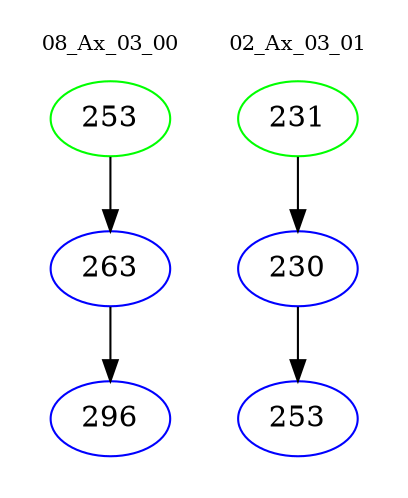 digraph{
subgraph cluster_0 {
color = white
label = "08_Ax_03_00";
fontsize=10;
T0_253 [label="253", color="green"]
T0_253 -> T0_263 [color="black"]
T0_263 [label="263", color="blue"]
T0_263 -> T0_296 [color="black"]
T0_296 [label="296", color="blue"]
}
subgraph cluster_1 {
color = white
label = "02_Ax_03_01";
fontsize=10;
T1_231 [label="231", color="green"]
T1_231 -> T1_230 [color="black"]
T1_230 [label="230", color="blue"]
T1_230 -> T1_253 [color="black"]
T1_253 [label="253", color="blue"]
}
}

